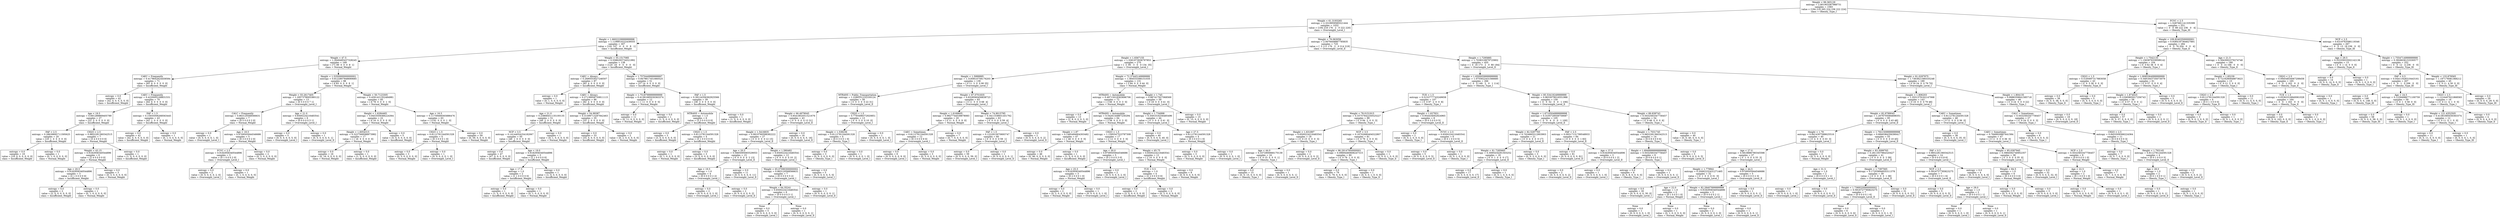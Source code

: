 digraph Tree {
node [shape=box] ;0[label="Weight < 99.365129\nentropy = 2.801903387988731\nsamples = 1583\nvalue = [194 218 265 224 236 222 224]\nclass = Obesity_Type_I"] ;
1[label="Weight < 61.3193265\nentropy = 2.3319959585521444\nsamples = 1032\nvalue = [194 218 176   2   0 222 220]\nclass = Overweight_Level_I"] ;
0 -> 1 ;

2[label="Height < 1.6602229999999998\nentropy = 1.1199910222439555\nsamples = 307\nvalue = [191 107   0   0   0   8   1]\nclass = Insufficient_Weight"] ;
1 -> 2 ;

3[label="Weight < 47.5\nentropy = 1.2649485437328245\nsamples = 169\nvalue = [71 89  0  0  0  8  1]\nclass = Normal_Weight"] ;
2 -> 3 ;

4[label="CAEC = Frequently\nentropy = 0.4178642624458584\nsamples = 71\nvalue = [65  6  0  0  0  0  0]\nclass = Insufficient_Weight"] ;
3 -> 4 ;

5[label="entropy = 0.0\nsamples = 42\nvalue = [42, 0, 0, 0, 0, 0, 0]\nclass = Insufficient_Weight"] ;
4 -> 5 ;

6[label="CAEC = Frequently\nentropy = 0.4220005168831531\nsamples = 70\nvalue = [64  6  0  0  0  0  0]\nclass = Insufficient_Weight"] ;
4 -> 6 ;

7[label="Age < 19.5\nentropy = 0.691289869405789\nsamples = 27\nvalue = [22  5  0  0  0  0  0]\nclass = Insufficient_Weight"] ;
6 -> 7 ;

8[label="FAF < 2.5\nentropy = 0.28639695711595625\nsamples = 20\nvalue = [19  1  0  0  0  0  0]\nclass = Insufficient_Weight"] ;
7 -> 8 ;

9[label="entropy = 0.0\nsamples = 19\nvalue = [19, 0, 0, 0, 0, 0, 0]\nclass = Insufficient_Weight"] ;
8 -> 9 ;

10[label="entropy = 0.0\nsamples = 1\nvalue = [0, 1, 0, 0, 0, 0, 0]\nclass = Normal_Weight"] ;
8 -> 10 ;

11[label="CH2O < 2.5\nentropy = 0.9852281360342515\nsamples = 7\nvalue = [3 4 0 0 0 0 0]\nclass = Normal_Weight"] ;
7 -> 11 ;

12[label="Weight < 43.15\nentropy = 0.9182958340544896\nsamples = 6\nvalue = [2 4 0 0 0 0 0]\nclass = Normal_Weight"] ;
11 -> 12 ;

13[label="Age < 20.5\nentropy = 0.9182958340544896\nsamples = 3\nvalue = [2 1 0 0 0 0 0]\nclass = Insufficient_Weight"] ;
12 -> 13 ;

14[label="entropy = 0.0\nsamples = 2\nvalue = [2, 0, 0, 0, 0, 0, 0]\nclass = Insufficient_Weight"] ;
13 -> 14 ;

15[label="entropy = 0.0\nsamples = 1\nvalue = [0, 1, 0, 0, 0, 0, 0]\nclass = Normal_Weight"] ;
13 -> 15 ;

16[label="entropy = 0.0\nsamples = 3\nvalue = [0, 3, 0, 0, 0, 0, 0]\nclass = Normal_Weight"] ;
12 -> 16 ;

17[label="entropy = 0.0\nsamples = 1\nvalue = [1, 0, 0, 0, 0, 0, 0]\nclass = Insufficient_Weight"] ;
11 -> 17 ;

18[label="FAF < 1.5\nentropy = 0.15935006268563445\nsamples = 43\nvalue = [42  1  0  0  0  0  0]\nclass = Insufficient_Weight"] ;
6 -> 18 ;

19[label="entropy = 0.0\nsamples = 42\nvalue = [42, 0, 0, 0, 0, 0, 0]\nclass = Insufficient_Weight"] ;
18 -> 19 ;

20[label="entropy = 0.0\nsamples = 1\nvalue = [0, 1, 0, 0, 0, 0, 0]\nclass = Normal_Weight"] ;
18 -> 20 ;

21[label="Height < 1.5350000000000001\nentropy = 0.8122807848690685\nsamples = 98\nvalue = [ 6 83  0  0  0  8  1]\nclass = Normal_Weight"] ;
3 -> 21 ;

22[label="Weight < 55.2617405\nentropy = 1.2957378005380122\nsamples = 13\nvalue = [0 5 0 0 0 7 1]\nclass = Overweight_Level_I"] ;
21 -> 22 ;

23[label="CALC = Frequently\nentropy = 0.863120568566631\nsamples = 7\nvalue = [0 5 0 0 0 2 0]\nclass = Normal_Weight"] ;
22 -> 23 ;

24[label="entropy = 0.0\nsamples = 1\nvalue = [0, 0, 0, 0, 0, 1, 0]\nclass = Overweight_Level_I"] ;
23 -> 24 ;

25[label="Age < 18.5\nentropy = 0.9709505944546686\nsamples = 5\nvalue = [0 3 0 0 0 2 0]\nclass = Normal_Weight"] ;
23 -> 25 ;

26[label="FCVC < 2.5\nentropy = 0.9182958340544896\nsamples = 3\nvalue = [0 1 0 0 0 2 0]\nclass = Overweight_Level_I"] ;
25 -> 26 ;

27[label="entropy = 0.0\nsamples = 2\nvalue = [0, 0, 0, 0, 0, 2, 0]\nclass = Overweight_Level_I"] ;
26 -> 27 ;

28[label="entropy = 0.0\nsamples = 1\nvalue = [0, 1, 0, 0, 0, 0, 0]\nclass = Normal_Weight"] ;
26 -> 28 ;

29[label="entropy = 0.0\nsamples = 2\nvalue = [0, 2, 0, 0, 0, 0, 0]\nclass = Normal_Weight"] ;
25 -> 29 ;

30[label="Age < 21.0\nentropy = 0.6500224216483541\nsamples = 6\nvalue = [0 0 0 0 0 5 1]\nclass = Overweight_Level_I"] ;
22 -> 30 ;

31[label="entropy = 0.0\nsamples = 5\nvalue = [0, 0, 0, 0, 0, 5, 0]\nclass = Overweight_Level_I"] ;
30 -> 31 ;

32[label="entropy = 0.0\nsamples = 1\nvalue = [0, 0, 0, 0, 0, 0, 1]\nclass = Overweight_Level_II"] ;
30 -> 32 ;

33[label="Weight < 50.7123305\nentropy = 0.4591421352484981\nsamples = 85\nvalue = [ 6 78  0  0  0  1  0]\nclass = Normal_Weight"] ;
21 -> 33 ;

34[label="Height < 1.6284465\nentropy = 0.8453509366224364\nsamples = 22\nvalue = [ 6 16  0  0  0  0  0]\nclass = Normal_Weight"] ;
33 -> 34 ;

35[label="Height < 1.6054315\nentropy = 0.3227569588973982\nsamples = 17\nvalue = [ 1 16  0  0  0  0  0]\nclass = Normal_Weight"] ;
34 -> 35 ;

36[label="entropy = 0.0\nsamples = 16\nvalue = [0, 16, 0, 0, 0, 0, 0]\nclass = Normal_Weight"] ;
35 -> 36 ;

37[label="entropy = 0.0\nsamples = 1\nvalue = [1, 0, 0, 0, 0, 0, 0]\nclass = Insufficient_Weight"] ;
35 -> 37 ;

38[label="entropy = 0.0\nsamples = 5\nvalue = [5, 0, 0, 0, 0, 0, 0]\nclass = Insufficient_Weight"] ;
34 -> 38 ;

39[label="Age < 16.5\nentropy = 0.11759466565886476\nsamples = 63\nvalue = [ 0 62  0  0  0  1  0]\nclass = Normal_Weight"] ;
33 -> 39 ;

40[label="CH2O < 1.5\nentropy = 0.8112781244591328\nsamples = 4\nvalue = [0 3 0 0 0 1 0]\nclass = Normal_Weight"] ;
39 -> 40 ;

41[label="entropy = 0.0\nsamples = 3\nvalue = [0, 3, 0, 0, 0, 0, 0]\nclass = Normal_Weight"] ;
40 -> 41 ;

42[label="entropy = 0.0\nsamples = 1\nvalue = [0, 0, 0, 0, 0, 1, 0]\nclass = Overweight_Level_I"] ;
40 -> 42 ;

43[label="entropy = 0.0\nsamples = 59\nvalue = [0, 59, 0, 0, 0, 0, 0]\nclass = Normal_Weight"] ;
39 -> 43 ;

44[label="Weight < 55.1517085\nentropy = 0.5586293734521992\nsamples = 138\nvalue = [120  18   0   0   0   0   0]\nclass = Insufficient_Weight"] ;
2 -> 44 ;

45[label="CAEC = Always\nentropy = 0.2690553027246507\nsamples = 87\nvalue = [83  4  0  0  0  0  0]\nclass = Insufficient_Weight"] ;
44 -> 45 ;

46[label="entropy = 0.0\nsamples = 1\nvalue = [0, 1, 0, 0, 0, 0, 0]\nclass = Normal_Weight"] ;
45 -> 46 ;

47[label="CAEC = Always\nentropy = 0.27138958750811115\nsamples = 86\nvalue = [82  4  0  0  0  0  0]\nclass = Insufficient_Weight"] ;
45 -> 47 ;

48[label="Age < 21.0\nentropy = 0.23868451135100135\nsamples = 51\nvalue = [49  2  0  0  0  0  0]\nclass = Insufficient_Weight"] ;
47 -> 48 ;

49[label="NCP < 3.5\nentropy = 0.14144054254182067\nsamples = 50\nvalue = [49  1  0  0  0  0  0]\nclass = Insufficient_Weight"] ;
48 -> 49 ;

50[label="entropy = 0.0\nsamples = 47\nvalue = [47, 0, 0, 0, 0, 0, 0]\nclass = Insufficient_Weight"] ;
49 -> 50 ;

51[label="Age < 19.0\nentropy = 0.9182958340544896\nsamples = 3\nvalue = [2 1 0 0 0 0 0]\nclass = Insufficient_Weight"] ;
49 -> 51 ;

52[label="Age < 17.5\nentropy = 1.0\nsamples = 2\nvalue = [1 1 0 0 0 0 0]\nclass = Insufficient_Weight"] ;
51 -> 52 ;

53[label="entropy = 0.0\nsamples = 1\nvalue = [1, 0, 0, 0, 0, 0, 0]\nclass = Insufficient_Weight"] ;
52 -> 53 ;

54[label="entropy = 0.0\nsamples = 1\nvalue = [0, 1, 0, 0, 0, 0, 0]\nclass = Normal_Weight"] ;
52 -> 54 ;

55[label="entropy = 0.0\nsamples = 1\nvalue = [1, 0, 0, 0, 0, 0, 0]\nclass = Insufficient_Weight"] ;
51 -> 55 ;

56[label="entropy = 0.0\nsamples = 1\nvalue = [0, 1, 0, 0, 0, 0, 0]\nclass = Normal_Weight"] ;
48 -> 56 ;

57[label="Weight < 54.99387\nentropy = 0.31599713297842463\nsamples = 35\nvalue = [33  2  0  0  0  0  0]\nclass = Insufficient_Weight"] ;
47 -> 57 ;

58[label="entropy = 0.0\nsamples = 33\nvalue = [33, 0, 0, 0, 0, 0, 0]\nclass = Insufficient_Weight"] ;
57 -> 58 ;

59[label="entropy = 0.0\nsamples = 2\nvalue = [0, 2, 0, 0, 0, 0, 0]\nclass = Normal_Weight"] ;
57 -> 59 ;

60[label="Height < 1.7570449999999997\nentropy = 0.8478617451660525\nsamples = 51\nvalue = [37 14  0  0  0  0  0]\nclass = Insufficient_Weight"] ;
44 -> 60 ;

61[label="Height < 1.7518799999999999\nentropy = 0.41381685030363374\nsamples = 12\nvalue = [ 1 11  0  0  0  0  0]\nclass = Normal_Weight"] ;
60 -> 61 ;

62[label="entropy = 0.0\nsamples = 11\nvalue = [0, 11, 0, 0, 0, 0, 0]\nclass = Normal_Weight"] ;
61 -> 62 ;

63[label="entropy = 0.0\nsamples = 1\nvalue = [1, 0, 0, 0, 0, 0, 0]\nclass = Insufficient_Weight"] ;
61 -> 63 ;

64[label="FAF < 1.5\nentropy = 0.39124356362925566\nsamples = 39\nvalue = [36  3  0  0  0  0  0]\nclass = Insufficient_Weight"] ;
60 -> 64 ;

65[label="MTRANS = Automobile\nentropy = 1.0\nsamples = 6\nvalue = [3 3 0 0 0 0 0]\nclass = Insufficient_Weight"] ;
64 -> 65 ;

66[label="entropy = 0.0\nsamples = 3\nvalue = [3, 0, 0, 0, 0, 0, 0]\nclass = Insufficient_Weight"] ;
65 -> 66 ;

67[label="CH2O < 1.5\nentropy = 0.8112781244591328\nsamples = 4\nvalue = [3 1 0 0 0 0 0]\nclass = Insufficient_Weight"] ;
65 -> 67 ;

68[label="entropy = 0.0\nsamples = 1\nvalue = [0, 1, 0, 0, 0, 0, 0]\nclass = Normal_Weight"] ;
67 -> 68 ;

69[label="entropy = 0.0\nsamples = 3\nvalue = [3, 0, 0, 0, 0, 0, 0]\nclass = Insufficient_Weight"] ;
67 -> 69 ;

70[label="entropy = 0.0\nsamples = 1\nvalue = [1, 0, 0, 0, 0, 0, 0]\nclass = Insufficient_Weight"] ;
64 -> 70 ;

71[label="Weight < 76.063056\nentropy = 2.0078408887785835\nsamples = 725\nvalue = [  3 111 176   2   0 214 219]\nclass = Overweight_Level_II"] ;
1 -> 71 ;

72[label="Height < 1.6567155\nentropy = 1.5581973936797853\nsamples = 270\nvalue = [  3  95   3   0   0 134  35]\nclass = Overweight_Level_I"] ;
71 -> 72 ;

73[label="Height < 1.5999995\nentropy = 1.3160610758176203\nsamples = 139\nvalue = [ 0 11  3  0  0 90 35]\nclass = Overweight_Level_I"] ;
72 -> 73 ;

74[label="MTRANS = Public_Transportation\nentropy = 1.2280251232330124\nsamples = 56\nvalue = [ 0  0  3  0  0 22 31]\nclass = Overweight_Level_II"] ;
73 -> 74 ;

75[label="Weight < 66.4979045\nentropy = 0.8541802051521676\nsamples = 43\nvalue = [ 0  0  0  0  0 12 31]\nclass = Overweight_Level_II"] ;
74 -> 75 ;

76[label="Height < 1.5416835\nentropy = 0.9910760598382222\nsamples = 27\nvalue = [ 0  0  0  0  0 12 15]\nclass = Overweight_Level_II"] ;
75 -> 76 ;

77[label="Age < 20.5\nentropy = 0.5665095065529053\nsamples = 15\nvalue = [ 0  0  0  0  0  2 13]\nclass = Overweight_Level_II"] ;
76 -> 77 ;

78[label="Age < 19.5\nentropy = 1.0\nsamples = 4\nvalue = [0 0 0 0 0 2 2]\nclass = Overweight_Level_I"] ;
77 -> 78 ;

79[label="entropy = 0.0\nsamples = 2\nvalue = [0, 0, 0, 0, 0, 2, 0]\nclass = Overweight_Level_I"] ;
78 -> 79 ;

80[label="entropy = 0.0\nsamples = 2\nvalue = [0, 0, 0, 0, 0, 0, 2]\nclass = Overweight_Level_II"] ;
78 -> 80 ;

81[label="entropy = 0.0\nsamples = 11\nvalue = [0, 0, 0, 0, 0, 0, 11]\nclass = Overweight_Level_II"] ;
77 -> 81 ;

82[label="Height < 1.580482\nentropy = 0.6500224216483541\nsamples = 12\nvalue = [ 0  0  0  0  0 10  2]\nclass = Overweight_Level_I"] ;
76 -> 82 ;

83[label="Weight < 65.07090300000002\nentropy = 0.863120568566631\nsamples = 7\nvalue = [0 0 0 0 0 5 2]\nclass = Overweight_Level_I"] ;
82 -> 83 ;

84[label="Weight < 64.35241\nentropy = 0.6500224216483541\nsamples = 6\nvalue = [0 0 0 0 0 5 1]\nclass = Overweight_Level_I"] ;
83 -> 84 ;

85[label="None\nentropy = 0.0\nsamples = 5\nvalue = [0, 0, 0, 0, 0, 5, 0]\nclass = Overweight_Level_I"] ;
84 -> 85 ;

86[label="None\nentropy = 0.0\nsamples = 1\nvalue = [0, 0, 0, 0, 0, 0, 1]\nclass = Overweight_Level_II"] ;
84 -> 86 ;

87[label="entropy = 0.0\nsamples = 1\nvalue = [0, 0, 0, 0, 0, 0, 1]\nclass = Overweight_Level_II"] ;
83 -> 87 ;

88[label="entropy = 0.0\nsamples = 5\nvalue = [0, 0, 0, 0, 0, 5, 0]\nclass = Overweight_Level_I"] ;
82 -> 88 ;

89[label="entropy = 0.0\nsamples = 16\nvalue = [0, 0, 0, 0, 0, 0, 16]\nclass = Overweight_Level_II"] ;
75 -> 89 ;

90[label="CH2O < 1.5\nentropy = 0.7793498372920851\nsamples = 13\nvalue = [ 0  0  3  0  0 10  0]\nclass = Overweight_Level_I"] ;
74 -> 90 ;

91[label="Height < 1.538236\nentropy = 0.8112781244591328\nsamples = 4\nvalue = [0 0 3 0 0 1 0]\nclass = Obesity_Type_I"] ;
90 -> 91 ;

92[label="entropy = 0.0\nsamples = 3\nvalue = [0, 0, 3, 0, 0, 0, 0]\nclass = Obesity_Type_I"] ;
91 -> 92 ;

93[label="entropy = 0.0\nsamples = 1\nvalue = [0, 0, 0, 0, 0, 1, 0]\nclass = Overweight_Level_I"] ;
91 -> 93 ;

94[label="entropy = 0.0\nsamples = 1\nvalue = [0, 0, 0, 0, 0, 1, 0]\nclass = Overweight_Level_I"] ;
90 -> 94 ;

95[label="Weight < 67.0701835\nentropy = 0.8328560456838723\nsamples = 83\nvalue = [ 0 11  0  0  0 68  4]\nclass = Overweight_Level_I"] ;
73 -> 95 ;

96[label="Height < 1.6169605\nentropy = 0.9927744539878083\nsamples = 20\nvalue = [ 0 11  0  0  0  9  0]\nclass = Normal_Weight"] ;
95 -> 96 ;

97[label="CAEC = Sometimes\nentropy = 0.8112781244591328\nsamples = 12\nvalue = [0 3 0 0 0 9 0]\nclass = Overweight_Level_I"] ;
96 -> 97 ;

98[label="entropy = 0.0\nsamples = 9\nvalue = [0, 0, 0, 0, 0, 9, 0]\nclass = Overweight_Level_I"] ;
97 -> 98 ;

99[label="entropy = 0.0\nsamples = 3\nvalue = [0, 3, 0, 0, 0, 0, 0]\nclass = Normal_Weight"] ;
97 -> 99 ;

100[label="entropy = 0.0\nsamples = 7\nvalue = [0, 7, 0, 0, 0, 0, 0]\nclass = Normal_Weight"] ;
96 -> 100 ;

101[label="Weight < 74.9015785\nentropy = 0.3411538931451762\nsamples = 63\nvalue = [ 0  0  0  0  0 59  4]\nclass = Overweight_Level_I"] ;
95 -> 101 ;

102[label="FAF < 1.5\nentropy = 0.1222915970693747\nsamples = 60\nvalue = [ 0  0  0  0  0 59  1]\nclass = Overweight_Level_I"] ;
101 -> 102 ;

103[label="entropy = 0.0\nsamples = 59\nvalue = [0, 0, 0, 0, 0, 59, 0]\nclass = Overweight_Level_I"] ;
102 -> 103 ;

104[label="entropy = 0.0\nsamples = 1\nvalue = [0, 0, 0, 0, 0, 0, 1]\nclass = Overweight_Level_II"] ;
102 -> 104 ;

105[label="entropy = 0.0\nsamples = 2\nvalue = [0, 0, 0, 0, 0, 0, 2]\nclass = Overweight_Level_II"] ;
101 -> 105 ;

106[label="Weight < 72.37445149999999\nentropy = 1.064533366151035\nsamples = 131\nvalue = [ 3 84  0  0  0 44  0]\nclass = Normal_Weight"] ;
72 -> 106 ;

107[label="MTRANS = Automobile\nentropy = 0.49715018363696706\nsamples = 72\nvalue = [ 3 66  0  0  0  3  0]\nclass = Normal_Weight"] ;
106 -> 107 ;

108[label="entropy = 0.0\nsamples = 13\nvalue = [2, 8, 0, 0, 0, 3, 0]\nclass = Normal_Weight"] ;
107 -> 108 ;

109[label="MTRANS = Automobile\nentropy = 0.5426144887230294\nsamples = 64\nvalue = [ 3 58  0  0  0  3  0]\nclass = Normal_Weight"] ;
107 -> 109 ;

110[label="Height < 1.87\nentropy = 0.1485494904303482\nsamples = 47\nvalue = [ 1 46  0  0  0  0  0]\nclass = Normal_Weight"] ;
109 -> 110 ;

111[label="entropy = 0.0\nsamples = 46\nvalue = [0, 46, 0, 0, 0, 0, 0]\nclass = Normal_Weight"] ;
110 -> 111 ;

112[label="entropy = 0.0\nsamples = 1\nvalue = [1, 0, 0, 0, 0, 0, 0]\nclass = Insufficient_Weight"] ;
110 -> 112 ;

113[label="CH2O < 1.5\nentropy = 1.1595547523787308\nsamples = 17\nvalue = [ 2 12  0  0  0  3  0]\nclass = Normal_Weight"] ;
109 -> 113 ;

114[label="Age < 30.0\nentropy = 0.9709505944546686\nsamples = 5\nvalue = [0 2 0 0 0 3 0]\nclass = Overweight_Level_I"] ;
113 -> 114 ;

115[label="Age < 25.5\nentropy = 0.9182958340544896\nsamples = 3\nvalue = [0 2 0 0 0 1 0]\nclass = Normal_Weight"] ;
114 -> 115 ;

116[label="entropy = 0.0\nsamples = 2\nvalue = [0, 2, 0, 0, 0, 0, 0]\nclass = Normal_Weight"] ;
115 -> 116 ;

117[label="entropy = 0.0\nsamples = 1\nvalue = [0, 0, 0, 0, 0, 1, 0]\nclass = Overweight_Level_I"] ;
115 -> 117 ;

118[label="entropy = 0.0\nsamples = 2\nvalue = [0, 0, 0, 0, 0, 2, 0]\nclass = Overweight_Level_I"] ;
114 -> 118 ;

119[label="Weight < 65.75\nentropy = 0.6500224216483541\nsamples = 12\nvalue = [ 2 10  0  0  0  0  0]\nclass = Normal_Weight"] ;
113 -> 119 ;

120[label="TUE < 0.5\nentropy = 1.0\nsamples = 4\nvalue = [2 2 0 0 0 0 0]\nclass = Insufficient_Weight"] ;
119 -> 120 ;

121[label="entropy = 0.0\nsamples = 2\nvalue = [2, 0, 0, 0, 0, 0, 0]\nclass = Insufficient_Weight"] ;
120 -> 121 ;

122[label="entropy = 0.0\nsamples = 2\nvalue = [0, 2, 0, 0, 0, 0, 0]\nclass = Normal_Weight"] ;
120 -> 122 ;

123[label="entropy = 0.0\nsamples = 8\nvalue = [0, 8, 0, 0, 0, 0, 0]\nclass = Normal_Weight"] ;
119 -> 123 ;

124[label="Height < 1.745\nentropy = 0.887417927068569\nsamples = 59\nvalue = [ 0 18  0  0  0 41  0]\nclass = Overweight_Level_I"] ;
106 -> 124 ;

125[label="Height < 1.734998\nentropy = 0.3591016256485496\nsamples = 44\nvalue = [ 0  3  0  0  0 41  0]\nclass = Overweight_Level_I"] ;
124 -> 125 ;

126[label="entropy = 0.0\nsamples = 40\nvalue = [0, 0, 0, 0, 0, 40, 0]\nclass = Overweight_Level_I"] ;
125 -> 126 ;

127[label="Age < 27.5\nentropy = 0.8112781244591328\nsamples = 4\nvalue = [0 3 0 0 0 1 0]\nclass = Normal_Weight"] ;
125 -> 127 ;

128[label="entropy = 0.0\nsamples = 3\nvalue = [0, 3, 0, 0, 0, 0, 0]\nclass = Normal_Weight"] ;
127 -> 128 ;

129[label="entropy = 0.0\nsamples = 1\nvalue = [0, 0, 0, 0, 0, 1, 0]\nclass = Overweight_Level_I"] ;
127 -> 129 ;

130[label="entropy = 0.0\nsamples = 15\nvalue = [0, 15, 0, 0, 0, 0, 0]\nclass = Normal_Weight"] ;
124 -> 130 ;

131[label="Height < 1.7295885\nentropy = 1.7038318979725802\nsamples = 455\nvalue = [  0  16 173   2   0  80 184]\nclass = Overweight_Level_II"] ;
71 -> 131 ;

132[label="Height < 1.6500059999999999\nentropy = 1.0755622431566685\nsamples = 266\nvalue = [  0   0 149   2   0   1 114]\nclass = Obesity_Type_I"] ;
131 -> 132 ;

133[label="TUE < 1.5\nentropy = 0.5153777743249658\nsamples = 107\nvalue = [ 0  0 97  2  0  0  8]\nclass = Obesity_Type_I"] ;
132 -> 133 ;

134[label="Weight < 78.0151915\nentropy = 0.33757642250525227\nsamples = 99\nvalue = [ 0  0 94  2  0  0  3]\nclass = Obesity_Type_I"] ;
133 -> 134 ;

135[label="Height < 1.631897\nentropy = 0.6500224216483541\nsamples = 18\nvalue = [ 0  0 15  0  0  0  3]\nclass = Obesity_Type_I"] ;
134 -> 135 ;

136[label="Age < 44.0\nentropy = 0.3372900666170139\nsamples = 16\nvalue = [ 0  0 15  0  0  0  1]\nclass = Obesity_Type_I"] ;
135 -> 136 ;

137[label="entropy = 0.0\nsamples = 15\nvalue = [0, 0, 15, 0, 0, 0, 0]\nclass = Obesity_Type_I"] ;
136 -> 137 ;

138[label="entropy = 0.0\nsamples = 1\nvalue = [0, 0, 0, 0, 0, 0, 1]\nclass = Overweight_Level_II"] ;
136 -> 138 ;

139[label="entropy = 0.0\nsamples = 2\nvalue = [0, 0, 0, 0, 0, 0, 2]\nclass = Overweight_Level_II"] ;
135 -> 139 ;

140[label="NCP < 3.5\nentropy = 0.16702680404522807\nsamples = 81\nvalue = [ 0  0 79  2  0  0  0]\nclass = Obesity_Type_I"] ;
134 -> 140 ;

141[label="Weight < 96.29147950000001\nentropy = 0.09694460606247315\nsamples = 80\nvalue = [ 0  0 79  1  0  0  0]\nclass = Obesity_Type_I"] ;
140 -> 141 ;

142[label="entropy = 0.0\nsamples = 79\nvalue = [0, 0, 79, 0, 0, 0, 0]\nclass = Obesity_Type_I"] ;
141 -> 142 ;

143[label="entropy = 0.0\nsamples = 1\nvalue = [0, 0, 0, 1, 0, 0, 0]\nclass = Obesity_Type_II"] ;
141 -> 143 ;

144[label="entropy = 0.0\nsamples = 1\nvalue = [0, 0, 0, 1, 0, 0, 0]\nclass = Obesity_Type_II"] ;
140 -> 144 ;

145[label="Height < 1.627831\nentropy = 0.954434002924965\nsamples = 8\nvalue = [0 0 3 0 0 0 5]\nclass = Overweight_Level_II"] ;
133 -> 145 ;

146[label="entropy = 0.0\nsamples = 2\nvalue = [0, 0, 2, 0, 0, 0, 0]\nclass = Obesity_Type_I"] ;
145 -> 146 ;

147[label="FCVC < 2.5\nentropy = 0.6500224216483541\nsamples = 6\nvalue = [0 0 1 0 0 0 5]\nclass = Overweight_Level_II"] ;
145 -> 147 ;

148[label="entropy = 0.0\nsamples = 5\nvalue = [0, 0, 0, 0, 0, 0, 5]\nclass = Overweight_Level_II"] ;
147 -> 148 ;

149[label="entropy = 0.0\nsamples = 1\nvalue = [0, 0, 1, 0, 0, 0, 0]\nclass = Obesity_Type_I"] ;
147 -> 149 ;

150[label="Weight < 85.53419249999999\nentropy = 0.9633079016551988\nsamples = 159\nvalue = [  0   0  52   0   0   1 106]\nclass = Overweight_Level_II"] ;
132 -> 150 ;

151[label="Height < 1.6710504999999998\nentropy = 0.3105729559759087\nsamples = 105\nvalue = [  0   0   4   0   0   1 100]\nclass = Overweight_Level_II"] ;
150 -> 151 ;

152[label="Weight < 82.5297765\nentropy = 0.7024665512903903\nsamples = 21\nvalue = [ 0  0  4  0  0  0 17]\nclass = Overweight_Level_II"] ;
151 -> 152 ;

153[label="Weight < 81.7285665\nentropy = 0.3095434291503252\nsamples = 18\nvalue = [ 0  0  1  0  0  0 17]\nclass = Overweight_Level_II"] ;
152 -> 153 ;

154[label="entropy = 0.0\nsamples = 17\nvalue = [0, 0, 0, 0, 0, 0, 17]\nclass = Overweight_Level_II"] ;
153 -> 154 ;

155[label="entropy = 0.0\nsamples = 1\nvalue = [0, 0, 1, 0, 0, 0, 0]\nclass = Obesity_Type_I"] ;
153 -> 155 ;

156[label="entropy = 0.0\nsamples = 3\nvalue = [0, 0, 3, 0, 0, 0, 0]\nclass = Obesity_Type_I"] ;
152 -> 156 ;

157[label="FAF < 2.5\nentropy = 0.09317131799548933\nsamples = 84\nvalue = [ 0  0  0  0  0  1 83]\nclass = Overweight_Level_II"] ;
151 -> 157 ;

158[label="entropy = 0.0\nsamples = 81\nvalue = [0, 0, 0, 0, 0, 0, 81]\nclass = Overweight_Level_II"] ;
157 -> 158 ;

159[label="Age < 37.0\nentropy = 0.9182958340544896\nsamples = 3\nvalue = [0 0 0 0 0 1 2]\nclass = Overweight_Level_II"] ;
157 -> 159 ;

160[label="entropy = 0.0\nsamples = 2\nvalue = [0, 0, 0, 0, 0, 0, 2]\nclass = Overweight_Level_II"] ;
159 -> 160 ;

161[label="entropy = 0.0\nsamples = 1\nvalue = [0, 0, 0, 0, 0, 1, 0]\nclass = Overweight_Level_I"] ;
159 -> 161 ;

162[label="Weight < 89.838743\nentropy = 0.5032583347756457\nsamples = 54\nvalue = [ 0  0 48  0  0  0  6]\nclass = Obesity_Type_I"] ;
150 -> 162 ;

163[label="Height < 1.7031745\nentropy = 0.9852281360342515\nsamples = 14\nvalue = [0 0 8 0 0 0 6]\nclass = Obesity_Type_I"] ;
162 -> 163 ;

164[label="Height < 1.6949999999999998\nentropy = 0.5032583347756457\nsamples = 9\nvalue = [0 0 8 0 0 0 1]\nclass = Obesity_Type_I"] ;
163 -> 164 ;

165[label="entropy = 0.0\nsamples = 8\nvalue = [0, 0, 8, 0, 0, 0, 0]\nclass = Obesity_Type_I"] ;
164 -> 165 ;

166[label="entropy = 0.0\nsamples = 1\nvalue = [0, 0, 0, 0, 0, 0, 1]\nclass = Overweight_Level_II"] ;
164 -> 166 ;

167[label="entropy = 0.0\nsamples = 5\nvalue = [0, 0, 0, 0, 0, 0, 5]\nclass = Overweight_Level_II"] ;
163 -> 167 ;

168[label="entropy = 0.0\nsamples = 40\nvalue = [0, 0, 40, 0, 0, 0, 0]\nclass = Obesity_Type_I"] ;
162 -> 168 ;

169[label="Weight < 91.0297975\nentropy = 1.7363821580335248\nsamples = 189\nvalue = [ 0 16 24  0  0 79 70]\nclass = Overweight_Level_I"] ;
131 -> 169 ;

170[label="Height < 1.806203\nentropy = 1.3551379162147068\nsamples = 143\nvalue = [ 0 16  0  0  0 79 48]\nclass = Overweight_Level_I"] ;
169 -> 170 ;

171[label="Weight < 82.9789045\nentropy = 1.2076705084698351\nsamples = 95\nvalue = [ 0  4  0  0  0 43 48]\nclass = Overweight_Level_II"] ;
170 -> 171 ;

172[label="Height < 1.79\nentropy = 0.8414307588625516\nsamples = 40\nvalue = [ 0  4  0  0  0 33  3]\nclass = Overweight_Level_I"] ;
171 -> 172 ;

173[label="Age < 27.0\nentropy = 0.5818886780345598\nsamples = 37\nvalue = [ 0  1  0  0  0 33  3]\nclass = Overweight_Level_I"] ;
172 -> 173 ;

174[label="Height < 1.779941\nentropy = 0.20062232431271465\nsamples = 32\nvalue = [ 0  1  0  0  0 31  0]\nclass = Overweight_Level_I"] ;
173 -> 174 ;

175[label="entropy = 0.0\nsamples = 30\nvalue = [0, 0, 0, 0, 0, 30, 0]\nclass = Overweight_Level_I"] ;
174 -> 175 ;

176[label="Age < 22.0\nentropy = 1.0\nsamples = 2\nvalue = [0 1 0 0 0 1 0]\nclass = Normal_Weight"] ;
174 -> 176 ;

177[label="None\nentropy = 0.0\nsamples = 1\nvalue = [0, 0, 0, 0, 0, 1, 0]\nclass = Overweight_Level_I"] ;
176 -> 177 ;

178[label="None\nentropy = 0.0\nsamples = 1\nvalue = [0, 1, 0, 0, 0, 0, 0]\nclass = Normal_Weight"] ;
176 -> 178 ;

179[label="Age < 44.5\nentropy = 0.9709505944546686\nsamples = 5\nvalue = [0 0 0 0 0 2 3]\nclass = Overweight_Level_II"] ;
173 -> 179 ;

180[label="Weight < 82.28407899999999\nentropy = 0.9182958340544896\nsamples = 3\nvalue = [0 0 0 0 0 2 1]\nclass = Overweight_Level_I"] ;
179 -> 180 ;

181[label="None\nentropy = 0.0\nsamples = 2\nvalue = [0, 0, 0, 0, 0, 2, 0]\nclass = Overweight_Level_I"] ;
180 -> 181 ;

182[label="None\nentropy = 0.0\nsamples = 1\nvalue = [0, 0, 0, 0, 0, 0, 1]\nclass = Overweight_Level_II"] ;
180 -> 182 ;

183[label="entropy = 0.0\nsamples = 1\nvalue = [0, 0, 0, 0, 0, 0, 1]\nclass = Overweight_Level_II"] ;
179 -> 183 ;

184[label="entropy = 0.0\nsamples = 3\nvalue = [0, 3, 0, 0, 0, 0, 0]\nclass = Normal_Weight"] ;
172 -> 184 ;

185[label="Height < 1.7921509999999998\nentropy = 0.6840384356390417\nsamples = 55\nvalue = [ 0  0  0  0  0 10 45]\nclass = Overweight_Level_II"] ;
171 -> 185 ;

186[label="Weight < 83.3099765\nentropy = 0.2811937964320427\nsamples = 41\nvalue = [ 0  0  0  0  0  2 39]\nclass = Overweight_Level_II"] ;
185 -> 186 ;

187[label="Age < 31.5\nentropy = 1.0\nsamples = 2\nvalue = [0 0 0 0 0 1 1]\nclass = Overweight_Level_I"] ;
186 -> 187 ;

188[label="entropy = 0.0\nsamples = 1\nvalue = [0, 0, 0, 0, 0, 1, 0]\nclass = Overweight_Level_I"] ;
187 -> 188 ;

189[label="entropy = 0.0\nsamples = 1\nvalue = [0, 0, 0, 0, 0, 0, 1]\nclass = Overweight_Level_II"] ;
187 -> 189 ;

190[label="Height < 1.7397565\nentropy = 0.17203694935311378\nsamples = 39\nvalue = [ 0  0  0  0  0  1 38]\nclass = Overweight_Level_II"] ;
186 -> 190 ;

191[label="Height < 1.7368320000000002\nentropy = 0.5916727785823275\nsamples = 7\nvalue = [0 0 0 0 0 1 6]\nclass = Overweight_Level_II"] ;
190 -> 191 ;

192[label="None\nentropy = 0.0\nsamples = 6\nvalue = [0, 0, 0, 0, 0, 0, 6]\nclass = Overweight_Level_II"] ;
191 -> 192 ;

193[label="None\nentropy = 0.0\nsamples = 1\nvalue = [0, 0, 0, 0, 0, 1, 0]\nclass = Overweight_Level_I"] ;
191 -> 193 ;

194[label="entropy = 0.0\nsamples = 31\nvalue = [0, 0, 0, 0, 0, 0, 31]\nclass = Overweight_Level_II"] ;
190 -> 194 ;

195[label="FAF < 0.5\nentropy = 0.9852281360342515\nsamples = 14\nvalue = [0 0 0 0 0 8 6]\nclass = Overweight_Level_I"] ;
185 -> 195 ;

196[label="NCP < 2.5\nentropy = 0.5916727785823275\nsamples = 7\nvalue = [0 0 0 0 0 1 6]\nclass = Overweight_Level_II"] ;
195 -> 196 ;

197[label="entropy = 0.0\nsamples = 5\nvalue = [0, 0, 0, 0, 0, 0, 5]\nclass = Overweight_Level_II"] ;
196 -> 197 ;

198[label="Age < 28.0\nentropy = 1.0\nsamples = 2\nvalue = [0 0 0 0 0 1 1]\nclass = Overweight_Level_I"] ;
196 -> 198 ;

199[label="None\nentropy = 0.0\nsamples = 1\nvalue = [0, 0, 0, 0, 0, 1, 0]\nclass = Overweight_Level_I"] ;
198 -> 199 ;

200[label="None\nentropy = 0.0\nsamples = 1\nvalue = [0, 0, 0, 0, 0, 0, 1]\nclass = Overweight_Level_II"] ;
198 -> 200 ;

201[label="entropy = 0.0\nsamples = 4\nvalue = [0, 0, 0, 0, 0, 4, 0]\nclass = Overweight_Level_I"] ;
195 -> 201 ;

202[label="CAEC = Sometimes\nentropy = 0.8112781244591328\nsamples = 48\nvalue = [ 0 12  0  0  0 36  0]\nclass = Overweight_Level_I"] ;
170 -> 202 ;

203[label="entropy = 0.0\nsamples = 38\nvalue = [0, 3, 0, 0, 0, 35, 0]\nclass = Overweight_Level_I"] ;
202 -> 203 ;

204[label="CAEC = Sometimes\nentropy = 0.7849920887641584\nsamples = 47\nvalue = [ 0 11  0  0  0 36  0]\nclass = Overweight_Level_I"] ;
202 -> 204 ;

205[label="Weight < 85.0397945\nentropy = 0.3984592740952357\nsamples = 38\nvalue = [ 0  3  0  0  0 35  0]\nclass = Overweight_Level_I"] ;
204 -> 205 ;

206[label="Weight < 84.5\nentropy = 1.0\nsamples = 6\nvalue = [0 3 0 0 0 3 0]\nclass = Normal_Weight"] ;
205 -> 206 ;

207[label="entropy = 0.0\nsamples = 3\nvalue = [0, 3, 0, 0, 0, 0, 0]\nclass = Normal_Weight"] ;
206 -> 207 ;

208[label="entropy = 0.0\nsamples = 3\nvalue = [0, 0, 0, 0, 0, 3, 0]\nclass = Overweight_Level_I"] ;
206 -> 208 ;

209[label="entropy = 0.0\nsamples = 32\nvalue = [0, 0, 0, 0, 0, 32, 0]\nclass = Overweight_Level_I"] ;
205 -> 209 ;

210[label="NCP < 2.0\nentropy = 0.5032583347756457\nsamples = 9\nvalue = [0 8 0 0 0 1 0]\nclass = Normal_Weight"] ;
204 -> 210 ;

211[label="Age < 22.5\nentropy = 1.0\nsamples = 2\nvalue = [0 1 0 0 0 1 0]\nclass = Normal_Weight"] ;
210 -> 211 ;

212[label="entropy = 0.0\nsamples = 1\nvalue = [0, 1, 0, 0, 0, 0, 0]\nclass = Normal_Weight"] ;
211 -> 212 ;

213[label="entropy = 0.0\nsamples = 1\nvalue = [0, 0, 0, 0, 0, 1, 0]\nclass = Overweight_Level_I"] ;
211 -> 213 ;

214[label="entropy = 0.0\nsamples = 7\nvalue = [0, 7, 0, 0, 0, 0, 0]\nclass = Normal_Weight"] ;
210 -> 214 ;

215[label="Height < 1.804135\nentropy = 0.9986359641585718\nsamples = 46\nvalue = [ 0  0 24  0  0  0 22]\nclass = Obesity_Type_I"] ;
169 -> 215 ;

216[label="CALC = Sometimes\nentropy = 0.5032583347756457\nsamples = 27\nvalue = [ 0  0 24  0  0  0  3]\nclass = Obesity_Type_I"] ;
215 -> 216 ;

217[label="entropy = 0.0\nsamples = 8\nvalue = [0, 0, 5, 0, 0, 0, 3]\nclass = Obesity_Type_I"] ;
216 -> 217 ;

218[label="CH2O < 2.5\nentropy = 0.8453509366224364\nsamples = 11\nvalue = [0 0 8 0 0 0 3]\nclass = Obesity_Type_I"] ;
216 -> 218 ;

219[label="entropy = 0.0\nsamples = 7\nvalue = [0, 0, 7, 0, 0, 0, 0]\nclass = Obesity_Type_I"] ;
218 -> 219 ;

220[label="Height < 1.793145\nentropy = 0.8112781244591328\nsamples = 4\nvalue = [0 0 1 0 0 0 3]\nclass = Overweight_Level_II"] ;
218 -> 220 ;

221[label="Age < 28.0\nentropy = 1.0\nsamples = 2\nvalue = [0 0 1 0 0 0 1]\nclass = Obesity_Type_I"] ;
220 -> 221 ;

222[label="entropy = 0.0\nsamples = 1\nvalue = [0, 0, 0, 0, 0, 0, 1]\nclass = Overweight_Level_II"] ;
221 -> 222 ;

223[label="entropy = 0.0\nsamples = 1\nvalue = [0, 0, 1, 0, 0, 0, 0]\nclass = Obesity_Type_I"] ;
221 -> 223 ;

224[label="entropy = 0.0\nsamples = 2\nvalue = [0, 0, 0, 0, 0, 0, 2]\nclass = Overweight_Level_II"] ;
220 -> 224 ;

225[label="entropy = 0.0\nsamples = 18\nvalue = [0, 0, 0, 0, 0, 0, 18]\nclass = Overweight_Level_II"] ;
215 -> 225 ;

226[label="FCVC < 2.5\nentropy = 1.5287681141335399\nsamples = 551\nvalue = [  0   0  89 222 236   0   4]\nclass = Obesity_Type_III"] ;
0 -> 226 ;

227[label="Weight < 109.82403500000001\nentropy = 0.9384187364627891\nsamples = 284\nvalue = [  0   0  76 204   0   0   4]\nclass = Obesity_Type_II"] ;
226 -> 227 ;

228[label="Height < 1.7542135\nentropy = 1.1563876339599142\nsamples = 104\nvalue = [ 0  0 62 38  0  0  4]\nclass = Obesity_Type_I"] ;
227 -> 228 ;

229[label="CH2O < 1.5\nentropy = 0.5185697317883058\nsamples = 43\nvalue = [ 0  0  5 38  0  0  0]\nclass = Obesity_Type_II"] ;
228 -> 229 ;

230[label="entropy = 0.0\nsamples = 38\nvalue = [0, 0, 0, 38, 0, 0, 0]\nclass = Obesity_Type_II"] ;
229 -> 230 ;

231[label="entropy = 0.0\nsamples = 5\nvalue = [0, 0, 5, 0, 0, 0, 0]\nclass = Obesity_Type_I"] ;
229 -> 231 ;

232[label="Height < 1.9085364999999999\nentropy = 0.3491843735073079\nsamples = 61\nvalue = [ 0  0 57  0  0  0  4]\nclass = Obesity_Type_I"] ;
228 -> 232 ;

233[label="Height < 1.874025\nentropy = 0.12565805017256743\nsamples = 58\nvalue = [ 0  0 57  0  0  0  1]\nclass = Obesity_Type_I"] ;
232 -> 233 ;

234[label="entropy = 0.0\nsamples = 57\nvalue = [0, 0, 57, 0, 0, 0, 0]\nclass = Obesity_Type_I"] ;
233 -> 234 ;

235[label="entropy = 0.0\nsamples = 1\nvalue = [0, 0, 0, 0, 0, 0, 1]\nclass = Overweight_Level_II"] ;
233 -> 235 ;

236[label="entropy = 0.0\nsamples = 3\nvalue = [0, 0, 0, 0, 0, 0, 3]\nclass = Overweight_Level_II"] ;
232 -> 236 ;

237[label="Age < 21.5\nentropy = 0.3943002379274748\nsamples = 180\nvalue = [  0   0  14 166   0   0   0]\nclass = Obesity_Type_II"] ;
227 -> 237 ;

238[label="Height < 1.85239\nentropy = 0.7219280948873623\nsamples = 15\nvalue = [ 0  0 12  3  0  0  0]\nclass = Obesity_Type_I"] ;
237 -> 238 ;

239[label="CH2O < 2.5\nentropy = 0.8112781244591328\nsamples = 4\nvalue = [0 0 1 3 0 0 0]\nclass = Obesity_Type_II"] ;
238 -> 239 ;

240[label="entropy = 0.0\nsamples = 3\nvalue = [0, 0, 0, 3, 0, 0, 0]\nclass = Obesity_Type_II"] ;
239 -> 240 ;

241[label="entropy = 0.0\nsamples = 1\nvalue = [0, 0, 1, 0, 0, 0, 0]\nclass = Obesity_Type_I"] ;
239 -> 241 ;

242[label="entropy = 0.0\nsamples = 11\nvalue = [0, 0, 11, 0, 0, 0, 0]\nclass = Obesity_Type_I"] ;
238 -> 242 ;

243[label="CH2O < 2.5\nentropy = 0.09454834067208458\nsamples = 165\nvalue = [  0   0   2 163   0   0   0]\nclass = Obesity_Type_II"] ;
237 -> 243 ;

244[label="TUE < 1.5\nentropy = 0.05363316840061028\nsamples = 164\nvalue = [  0   0   1 163   0   0   0]\nclass = Obesity_Type_II"] ;
243 -> 244 ;

245[label="entropy = 0.0\nsamples = 163\nvalue = [0, 0, 0, 163, 0, 0, 0]\nclass = Obesity_Type_II"] ;
244 -> 245 ;

246[label="entropy = 0.0\nsamples = 1\nvalue = [0, 0, 1, 0, 0, 0, 0]\nclass = Obesity_Type_I"] ;
244 -> 246 ;

247[label="entropy = 0.0\nsamples = 1\nvalue = [0, 0, 1, 0, 0, 0, 0]\nclass = Obesity_Type_I"] ;
243 -> 247 ;

248[label="NCP < 2.5\nentropy = 0.6319763586119346\nsamples = 267\nvalue = [  0   0  13  18 236   0   0]\nclass = Obesity_Type_III"] ;
226 -> 248 ;

249[label="Age < 29.5\nentropy = 0.35335933502142136\nsamples = 15\nvalue = [ 0  0  1 14  0  0  0]\nclass = Obesity_Type_II"] ;
248 -> 249 ;

250[label="entropy = 0.0\nsamples = 14\nvalue = [0, 0, 0, 14, 0, 0, 0]\nclass = Obesity_Type_II"] ;
249 -> 250 ;

251[label="entropy = 0.0\nsamples = 1\nvalue = [0, 0, 1, 0, 0, 0, 0]\nclass = Obesity_Type_I"] ;
249 -> 251 ;

252[label="Height < 1.7554714999999999\nentropy = 0.3926636153330577\nsamples = 252\nvalue = [  0   0  12   4 236   0   0]\nclass = Obesity_Type_III"] ;
248 -> 252 ;

253[label="FAF < 0.5\nentropy = 0.04411928310443161\nsamples = 207\nvalue = [  0   0   1   0 206   0   0]\nclass = Obesity_Type_III"] ;
252 -> 253 ;

254[label="entropy = 0.0\nsamples = 148\nvalue = [0, 0, 0, 0, 148, 0, 0]\nclass = Obesity_Type_III"] ;
253 -> 254 ;

255[label="Age < 24.5\nentropy = 0.12394986771100759\nsamples = 59\nvalue = [ 0  0  1  0 58  0  0]\nclass = Obesity_Type_III"] ;
253 -> 255 ;

256[label="entropy = 0.0\nsamples = 58\nvalue = [0, 0, 0, 0, 58, 0, 0]\nclass = Obesity_Type_III"] ;
255 -> 256 ;

257[label="entropy = 0.0\nsamples = 1\nvalue = [0, 0, 1, 0, 0, 0, 0]\nclass = Obesity_Type_I"] ;
255 -> 257 ;

258[label="Weight < 133.879565\nentropy = 1.197176081368212\nsamples = 45\nvalue = [ 0  0 11  4 30  0  0]\nclass = Obesity_Type_III"] ;
252 -> 258 ;

259[label="CH2O < 2.5\nentropy = 1.1216407621868583\nsamples = 16\nvalue = [ 0  0 11  4  1  0  0]\nclass = Obesity_Type_I"] ;
258 -> 259 ;

260[label="Weight < 121.4352505\nentropy = 0.41381685030363374\nsamples = 12\nvalue = [ 0  0 11  0  1  0  0]\nclass = Obesity_Type_I"] ;
259 -> 260 ;

261[label="entropy = 0.0\nsamples = 11\nvalue = [0, 0, 11, 0, 0, 0, 0]\nclass = Obesity_Type_I"] ;
260 -> 261 ;

262[label="entropy = 0.0\nsamples = 1\nvalue = [0, 0, 0, 0, 1, 0, 0]\nclass = Obesity_Type_III"] ;
260 -> 262 ;

263[label="entropy = 0.0\nsamples = 4\nvalue = [0, 0, 0, 4, 0, 0, 0]\nclass = Obesity_Type_II"] ;
259 -> 263 ;

264[label="entropy = 0.0\nsamples = 29\nvalue = [0, 0, 0, 0, 29, 0, 0]\nclass = Obesity_Type_III"] ;
258 -> 264 ;

}
